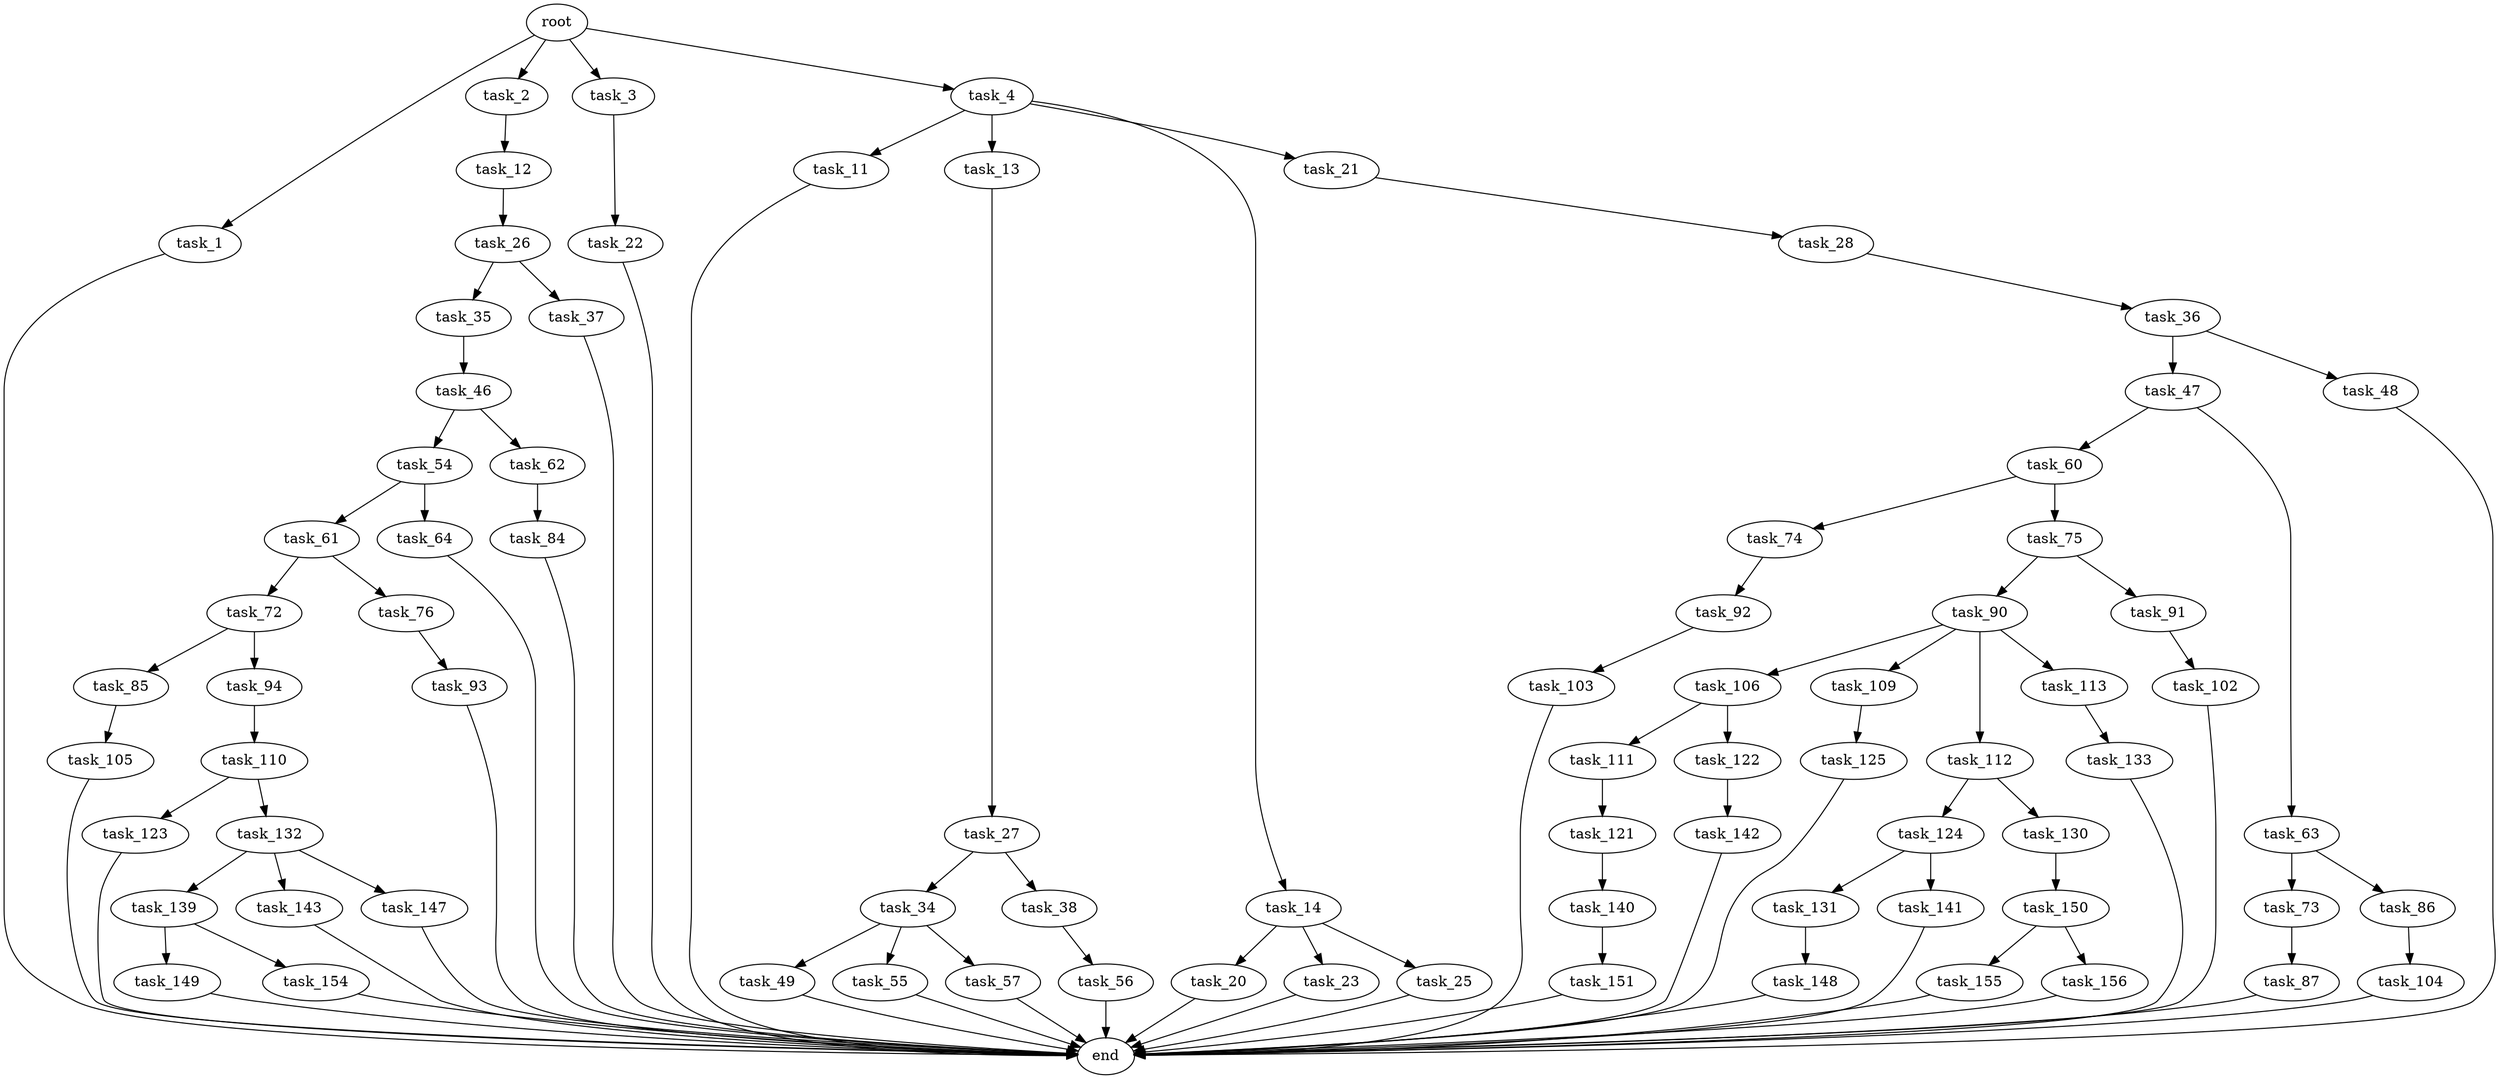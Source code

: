digraph G {
  root [size="0.000000"];
  task_1 [size="78000776158.000000"];
  task_2 [size="21257395762.000000"];
  task_3 [size="231928233984.000000"];
  task_4 [size="68719476736.000000"];
  end [size="0.000000"];
  task_12 [size="906445161617.000000"];
  task_22 [size="134217728000.000000"];
  task_11 [size="8589934592.000000"];
  task_13 [size="8589934592.000000"];
  task_14 [size="68719476736.000000"];
  task_21 [size="153535873788.000000"];
  task_26 [size="134217728000.000000"];
  task_27 [size="68719476736.000000"];
  task_20 [size="643096971052.000000"];
  task_23 [size="368293445632.000000"];
  task_25 [size="440929162350.000000"];
  task_28 [size="17400661038.000000"];
  task_35 [size="1482905516.000000"];
  task_37 [size="6044101830.000000"];
  task_34 [size="31778253694.000000"];
  task_38 [size="2069286575.000000"];
  task_36 [size="549755813888.000000"];
  task_49 [size="81253646108.000000"];
  task_55 [size="7698513501.000000"];
  task_57 [size="67147156489.000000"];
  task_46 [size="12517638403.000000"];
  task_47 [size="459895061182.000000"];
  task_48 [size="265026649255.000000"];
  task_56 [size="8589934592.000000"];
  task_54 [size="452778673724.000000"];
  task_62 [size="45755545899.000000"];
  task_60 [size="34506664610.000000"];
  task_63 [size="27970644468.000000"];
  task_61 [size="19788369455.000000"];
  task_64 [size="782757789696.000000"];
  task_74 [size="231928233984.000000"];
  task_75 [size="353909005143.000000"];
  task_72 [size="782757789696.000000"];
  task_76 [size="28645709004.000000"];
  task_84 [size="9708277803.000000"];
  task_73 [size="13405624912.000000"];
  task_86 [size="15624634512.000000"];
  task_85 [size="1316389094281.000000"];
  task_94 [size="2161038051.000000"];
  task_87 [size="32824727316.000000"];
  task_92 [size="1346447114436.000000"];
  task_90 [size="29265531253.000000"];
  task_91 [size="710043569993.000000"];
  task_93 [size="68719476736.000000"];
  task_105 [size="9585191259.000000"];
  task_104 [size="42680602109.000000"];
  task_106 [size="5026411814.000000"];
  task_109 [size="549755813888.000000"];
  task_112 [size="33910236468.000000"];
  task_113 [size="21702888212.000000"];
  task_102 [size="1174888222.000000"];
  task_103 [size="68719476736.000000"];
  task_110 [size="527358283947.000000"];
  task_111 [size="549755813888.000000"];
  task_122 [size="714351542971.000000"];
  task_125 [size="3800655980.000000"];
  task_123 [size="134217728000.000000"];
  task_132 [size="5176113126.000000"];
  task_121 [size="368293445632.000000"];
  task_124 [size="6641334270.000000"];
  task_130 [size="368293445632.000000"];
  task_133 [size="782757789696.000000"];
  task_140 [size="368293445632.000000"];
  task_142 [size="450005527405.000000"];
  task_131 [size="231928233984.000000"];
  task_141 [size="6965986812.000000"];
  task_150 [size="633507904923.000000"];
  task_148 [size="45139213933.000000"];
  task_139 [size="13101837793.000000"];
  task_143 [size="1609212252.000000"];
  task_147 [size="5374181933.000000"];
  task_149 [size="359555920197.000000"];
  task_154 [size="206764128656.000000"];
  task_151 [size="1073741824000.000000"];
  task_155 [size="472510901930.000000"];
  task_156 [size="1696691955.000000"];

  root -> task_1 [size="1.000000"];
  root -> task_2 [size="1.000000"];
  root -> task_3 [size="1.000000"];
  root -> task_4 [size="1.000000"];
  task_1 -> end [size="1.000000"];
  task_2 -> task_12 [size="411041792.000000"];
  task_3 -> task_22 [size="301989888.000000"];
  task_4 -> task_11 [size="134217728.000000"];
  task_4 -> task_13 [size="134217728.000000"];
  task_4 -> task_14 [size="134217728.000000"];
  task_4 -> task_21 [size="134217728.000000"];
  task_12 -> task_26 [size="679477248.000000"];
  task_22 -> end [size="1.000000"];
  task_11 -> end [size="1.000000"];
  task_13 -> task_27 [size="33554432.000000"];
  task_14 -> task_20 [size="134217728.000000"];
  task_14 -> task_23 [size="134217728.000000"];
  task_14 -> task_25 [size="134217728.000000"];
  task_21 -> task_28 [size="134217728.000000"];
  task_26 -> task_35 [size="209715200.000000"];
  task_26 -> task_37 [size="209715200.000000"];
  task_27 -> task_34 [size="134217728.000000"];
  task_27 -> task_38 [size="134217728.000000"];
  task_20 -> end [size="1.000000"];
  task_23 -> end [size="1.000000"];
  task_25 -> end [size="1.000000"];
  task_28 -> task_36 [size="838860800.000000"];
  task_35 -> task_46 [size="75497472.000000"];
  task_37 -> end [size="1.000000"];
  task_34 -> task_49 [size="75497472.000000"];
  task_34 -> task_55 [size="75497472.000000"];
  task_34 -> task_57 [size="75497472.000000"];
  task_38 -> task_56 [size="33554432.000000"];
  task_36 -> task_47 [size="536870912.000000"];
  task_36 -> task_48 [size="536870912.000000"];
  task_49 -> end [size="1.000000"];
  task_55 -> end [size="1.000000"];
  task_57 -> end [size="1.000000"];
  task_46 -> task_54 [size="411041792.000000"];
  task_46 -> task_62 [size="411041792.000000"];
  task_47 -> task_60 [size="679477248.000000"];
  task_47 -> task_63 [size="679477248.000000"];
  task_48 -> end [size="1.000000"];
  task_56 -> end [size="1.000000"];
  task_54 -> task_61 [size="536870912.000000"];
  task_54 -> task_64 [size="536870912.000000"];
  task_62 -> task_84 [size="33554432.000000"];
  task_60 -> task_74 [size="679477248.000000"];
  task_60 -> task_75 [size="679477248.000000"];
  task_63 -> task_73 [size="536870912.000000"];
  task_63 -> task_86 [size="536870912.000000"];
  task_61 -> task_72 [size="411041792.000000"];
  task_61 -> task_76 [size="411041792.000000"];
  task_64 -> end [size="1.000000"];
  task_74 -> task_92 [size="301989888.000000"];
  task_75 -> task_90 [size="679477248.000000"];
  task_75 -> task_91 [size="679477248.000000"];
  task_72 -> task_85 [size="679477248.000000"];
  task_72 -> task_94 [size="679477248.000000"];
  task_76 -> task_93 [size="134217728.000000"];
  task_84 -> end [size="1.000000"];
  task_73 -> task_87 [size="679477248.000000"];
  task_86 -> task_104 [size="838860800.000000"];
  task_85 -> task_105 [size="838860800.000000"];
  task_94 -> task_110 [size="75497472.000000"];
  task_87 -> end [size="1.000000"];
  task_92 -> task_103 [size="838860800.000000"];
  task_90 -> task_106 [size="838860800.000000"];
  task_90 -> task_109 [size="838860800.000000"];
  task_90 -> task_112 [size="838860800.000000"];
  task_90 -> task_113 [size="838860800.000000"];
  task_91 -> task_102 [size="679477248.000000"];
  task_93 -> end [size="1.000000"];
  task_105 -> end [size="1.000000"];
  task_104 -> end [size="1.000000"];
  task_106 -> task_111 [size="134217728.000000"];
  task_106 -> task_122 [size="134217728.000000"];
  task_109 -> task_125 [size="536870912.000000"];
  task_112 -> task_124 [size="134217728.000000"];
  task_112 -> task_130 [size="134217728.000000"];
  task_113 -> task_133 [size="33554432.000000"];
  task_102 -> end [size="1.000000"];
  task_103 -> end [size="1.000000"];
  task_110 -> task_123 [size="838860800.000000"];
  task_110 -> task_132 [size="838860800.000000"];
  task_111 -> task_121 [size="536870912.000000"];
  task_122 -> task_142 [size="838860800.000000"];
  task_125 -> end [size="1.000000"];
  task_123 -> end [size="1.000000"];
  task_132 -> task_139 [size="209715200.000000"];
  task_132 -> task_143 [size="209715200.000000"];
  task_132 -> task_147 [size="209715200.000000"];
  task_121 -> task_140 [size="411041792.000000"];
  task_124 -> task_131 [size="209715200.000000"];
  task_124 -> task_141 [size="209715200.000000"];
  task_130 -> task_150 [size="411041792.000000"];
  task_133 -> end [size="1.000000"];
  task_140 -> task_151 [size="411041792.000000"];
  task_142 -> end [size="1.000000"];
  task_131 -> task_148 [size="301989888.000000"];
  task_141 -> end [size="1.000000"];
  task_150 -> task_155 [size="679477248.000000"];
  task_150 -> task_156 [size="679477248.000000"];
  task_148 -> end [size="1.000000"];
  task_139 -> task_149 [size="411041792.000000"];
  task_139 -> task_154 [size="411041792.000000"];
  task_143 -> end [size="1.000000"];
  task_147 -> end [size="1.000000"];
  task_149 -> end [size="1.000000"];
  task_154 -> end [size="1.000000"];
  task_151 -> end [size="1.000000"];
  task_155 -> end [size="1.000000"];
  task_156 -> end [size="1.000000"];
}
